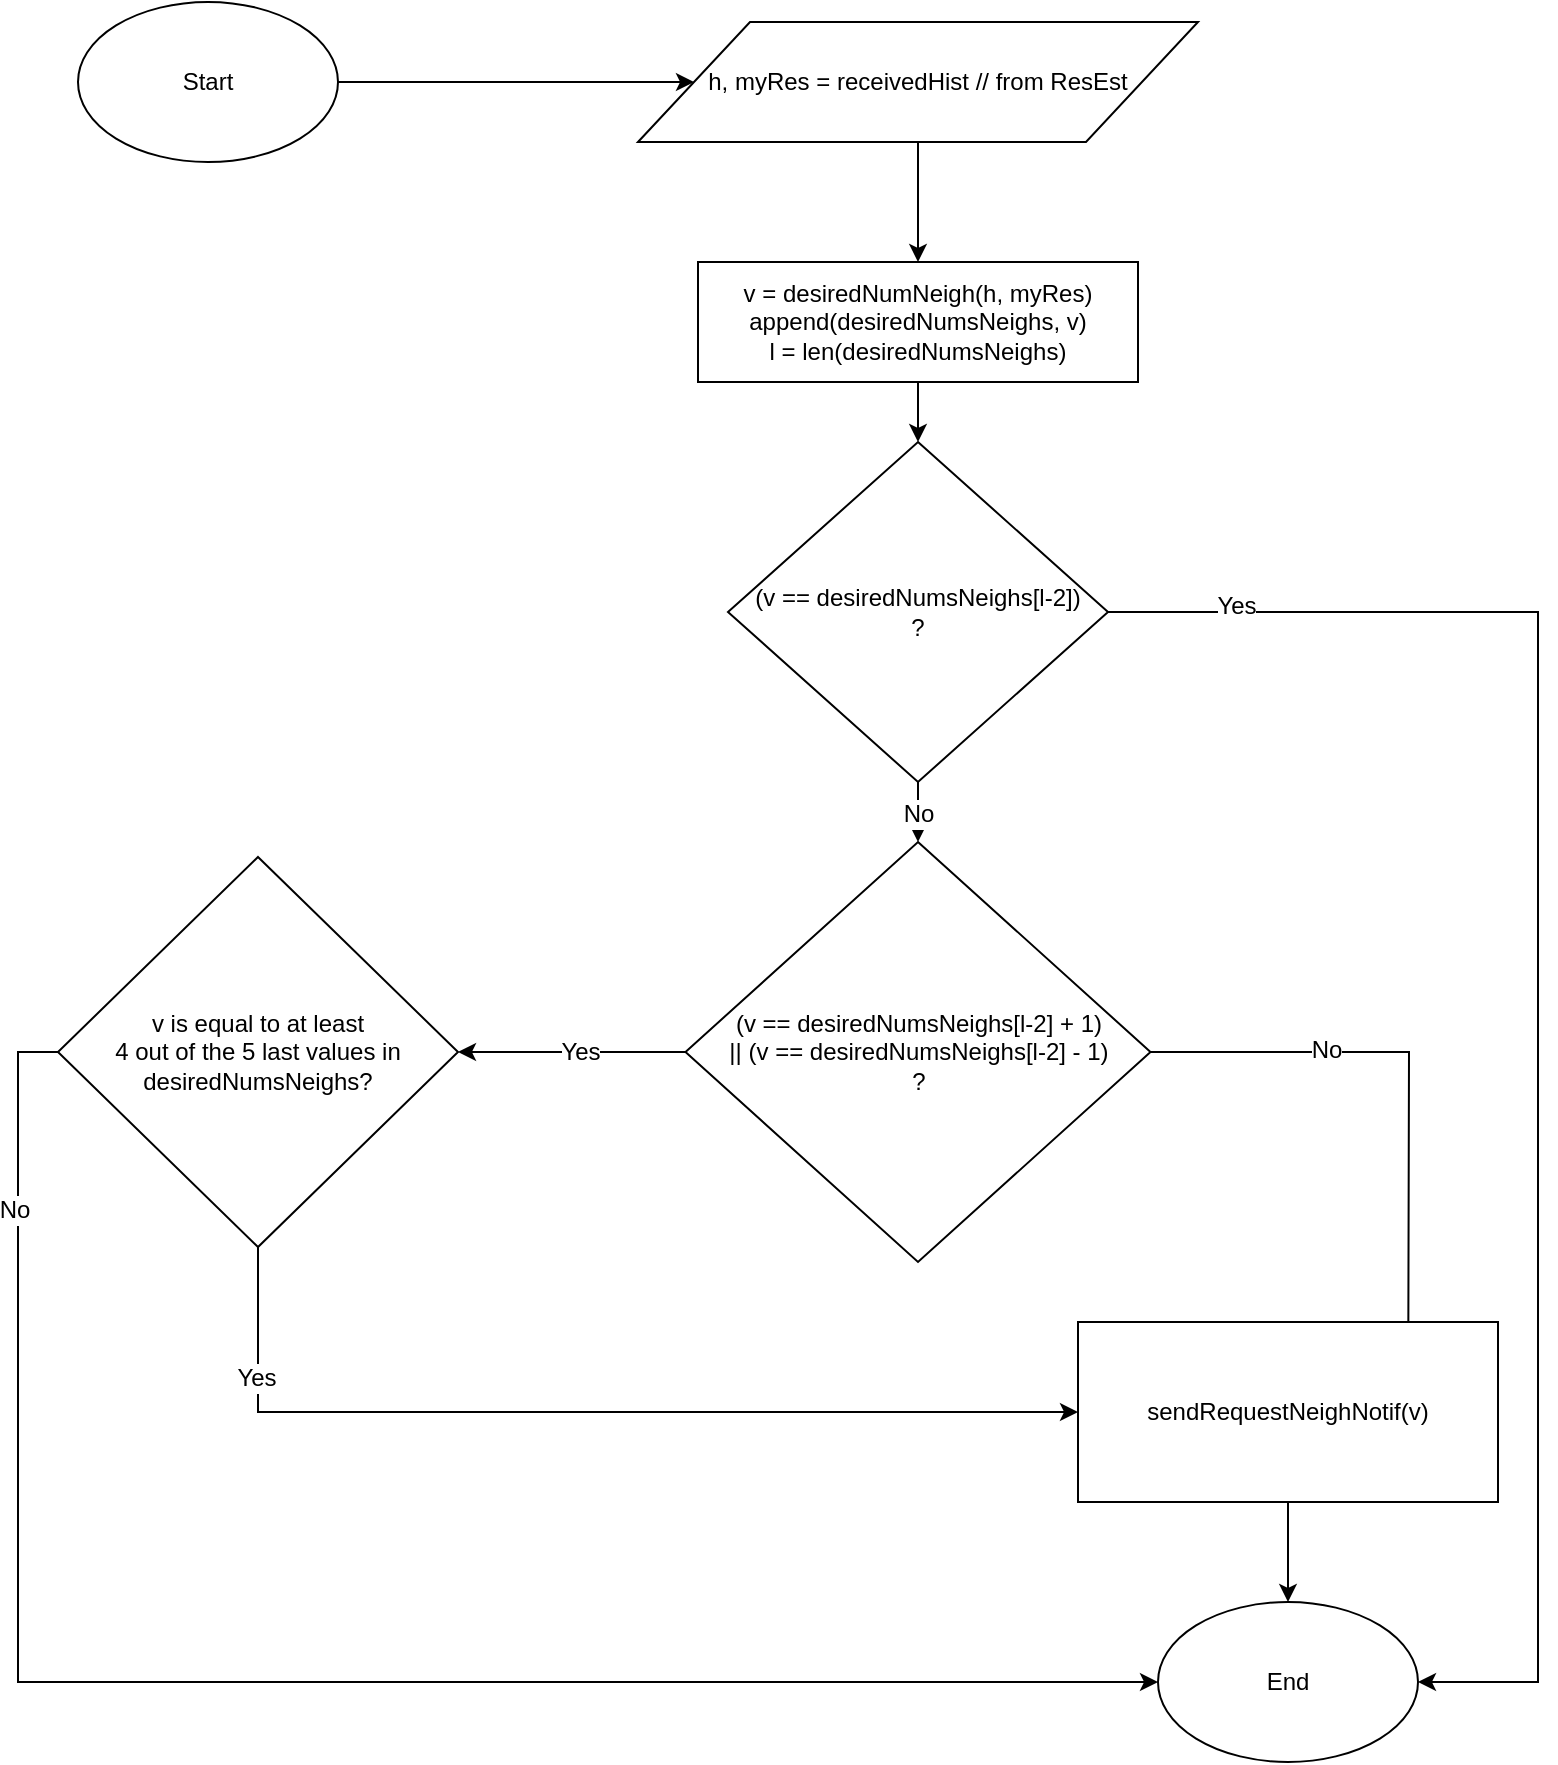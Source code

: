 <mxfile version="12.4.2" type="device" pages="1"><diagram id="l-qHFyu-epeaFj9IGyzo" name="Page-1"><mxGraphModel dx="946" dy="572" grid="1" gridSize="10" guides="1" tooltips="1" connect="1" arrows="1" fold="1" page="1" pageScale="1" pageWidth="827" pageHeight="1169" math="0" shadow="0"><root><mxCell id="0"/><mxCell id="1" parent="0"/><mxCell id="to9luuBPiYExf0xOF7jO-3" style="edgeStyle=orthogonalEdgeStyle;rounded=0;orthogonalLoop=1;jettySize=auto;html=1;exitX=1;exitY=0.5;exitDx=0;exitDy=0;entryX=0;entryY=0.5;entryDx=0;entryDy=0;" edge="1" parent="1" source="to9luuBPiYExf0xOF7jO-1" target="to9luuBPiYExf0xOF7jO-2"><mxGeometry relative="1" as="geometry"/></mxCell><mxCell id="to9luuBPiYExf0xOF7jO-1" value="Start" style="ellipse;whiteSpace=wrap;html=1;" vertex="1" parent="1"><mxGeometry x="80" y="60" width="130" height="80" as="geometry"/></mxCell><mxCell id="to9luuBPiYExf0xOF7jO-5" style="edgeStyle=orthogonalEdgeStyle;rounded=0;orthogonalLoop=1;jettySize=auto;html=1;exitX=0.5;exitY=1;exitDx=0;exitDy=0;entryX=0.5;entryY=0;entryDx=0;entryDy=0;" edge="1" parent="1" source="to9luuBPiYExf0xOF7jO-2" target="to9luuBPiYExf0xOF7jO-4"><mxGeometry relative="1" as="geometry"/></mxCell><mxCell id="to9luuBPiYExf0xOF7jO-2" value="h, myRes = receivedHist // from ResEst" style="shape=parallelogram;perimeter=parallelogramPerimeter;whiteSpace=wrap;html=1;" vertex="1" parent="1"><mxGeometry x="360" y="70" width="280" height="60" as="geometry"/></mxCell><mxCell id="to9luuBPiYExf0xOF7jO-19" style="edgeStyle=orthogonalEdgeStyle;rounded=0;orthogonalLoop=1;jettySize=auto;html=1;exitX=0.5;exitY=1;exitDx=0;exitDy=0;entryX=0.5;entryY=0;entryDx=0;entryDy=0;" edge="1" parent="1" source="to9luuBPiYExf0xOF7jO-4" target="to9luuBPiYExf0xOF7jO-18"><mxGeometry relative="1" as="geometry"/></mxCell><mxCell id="to9luuBPiYExf0xOF7jO-4" value="v = desiredNumNeigh(h, myRes)&lt;br&gt;append(desiredNumsNeighs, v)&lt;br&gt;l = len(desiredNumsNeighs)" style="rounded=0;whiteSpace=wrap;html=1;" vertex="1" parent="1"><mxGeometry x="390" y="190" width="220" height="60" as="geometry"/></mxCell><mxCell id="to9luuBPiYExf0xOF7jO-9" style="edgeStyle=orthogonalEdgeStyle;rounded=0;orthogonalLoop=1;jettySize=auto;html=1;exitX=1;exitY=0.5;exitDx=0;exitDy=0;entryX=0.5;entryY=0;entryDx=0;entryDy=0;" edge="1" parent="1" source="to9luuBPiYExf0xOF7jO-6"><mxGeometry relative="1" as="geometry"><mxPoint x="745" y="790" as="targetPoint"/></mxGeometry></mxCell><mxCell id="to9luuBPiYExf0xOF7jO-10" value="No" style="text;html=1;align=center;verticalAlign=middle;resizable=0;points=[];;labelBackgroundColor=#ffffff;rotation=0;" vertex="1" connectable="0" parent="to9luuBPiYExf0xOF7jO-9"><mxGeometry x="-0.479" y="-5" relative="1" as="geometry"><mxPoint y="-6" as="offset"/></mxGeometry></mxCell><mxCell id="to9luuBPiYExf0xOF7jO-13" style="edgeStyle=orthogonalEdgeStyle;rounded=0;orthogonalLoop=1;jettySize=auto;html=1;exitX=0;exitY=0.5;exitDx=0;exitDy=0;entryX=1;entryY=0.5;entryDx=0;entryDy=0;" edge="1" parent="1" source="to9luuBPiYExf0xOF7jO-6" target="to9luuBPiYExf0xOF7jO-12"><mxGeometry relative="1" as="geometry"/></mxCell><mxCell id="to9luuBPiYExf0xOF7jO-14" value="Yes" style="text;html=1;align=center;verticalAlign=middle;resizable=0;points=[];;labelBackgroundColor=#ffffff;" vertex="1" connectable="0" parent="to9luuBPiYExf0xOF7jO-13"><mxGeometry x="-0.312" y="-4" relative="1" as="geometry"><mxPoint x="-14" y="4" as="offset"/></mxGeometry></mxCell><mxCell id="to9luuBPiYExf0xOF7jO-6" value="(v == desiredNumsNeighs[l-2] + 1)&lt;br&gt;|| (v == desiredNumsNeighs[l-2] - 1)&lt;br&gt;?" style="rhombus;whiteSpace=wrap;html=1;" vertex="1" parent="1"><mxGeometry x="383.75" y="480" width="232.5" height="210" as="geometry"/></mxCell><mxCell id="to9luuBPiYExf0xOF7jO-24" style="edgeStyle=orthogonalEdgeStyle;rounded=0;orthogonalLoop=1;jettySize=auto;html=1;exitX=0.5;exitY=1;exitDx=0;exitDy=0;entryX=0;entryY=0.5;entryDx=0;entryDy=0;" edge="1" parent="1" source="to9luuBPiYExf0xOF7jO-12" target="to9luuBPiYExf0xOF7jO-15"><mxGeometry relative="1" as="geometry"/></mxCell><mxCell id="to9luuBPiYExf0xOF7jO-25" value="Yes" style="text;html=1;align=center;verticalAlign=middle;resizable=0;points=[];;labelBackgroundColor=#ffffff;" vertex="1" connectable="0" parent="to9luuBPiYExf0xOF7jO-24"><mxGeometry x="-0.736" y="-1" relative="1" as="geometry"><mxPoint as="offset"/></mxGeometry></mxCell><mxCell id="to9luuBPiYExf0xOF7jO-26" style="edgeStyle=orthogonalEdgeStyle;rounded=0;orthogonalLoop=1;jettySize=auto;html=1;exitX=0;exitY=0.5;exitDx=0;exitDy=0;entryX=0;entryY=0.5;entryDx=0;entryDy=0;" edge="1" parent="1" source="to9luuBPiYExf0xOF7jO-12" target="to9luuBPiYExf0xOF7jO-16"><mxGeometry relative="1" as="geometry"/></mxCell><mxCell id="to9luuBPiYExf0xOF7jO-27" value="No" style="text;html=1;align=center;verticalAlign=middle;resizable=0;points=[];;labelBackgroundColor=#ffffff;" vertex="1" connectable="0" parent="to9luuBPiYExf0xOF7jO-26"><mxGeometry x="-0.781" y="-2" relative="1" as="geometry"><mxPoint as="offset"/></mxGeometry></mxCell><mxCell id="to9luuBPiYExf0xOF7jO-12" value="&lt;span style=&quot;white-space: normal&quot;&gt;v is equal to at least&lt;br&gt;4 out of the 5 last values in desiredNumsNeighs?&lt;/span&gt;" style="rhombus;whiteSpace=wrap;html=1;" vertex="1" parent="1"><mxGeometry x="70" y="487.5" width="200" height="195" as="geometry"/></mxCell><mxCell id="to9luuBPiYExf0xOF7jO-17" style="edgeStyle=orthogonalEdgeStyle;rounded=0;orthogonalLoop=1;jettySize=auto;html=1;exitX=0.5;exitY=1;exitDx=0;exitDy=0;entryX=0.5;entryY=0;entryDx=0;entryDy=0;" edge="1" parent="1" source="to9luuBPiYExf0xOF7jO-15" target="to9luuBPiYExf0xOF7jO-16"><mxGeometry relative="1" as="geometry"/></mxCell><mxCell id="to9luuBPiYExf0xOF7jO-15" value="sendRequestNeighNotif(v)" style="rounded=0;whiteSpace=wrap;html=1;" vertex="1" parent="1"><mxGeometry x="580" y="720" width="210" height="90" as="geometry"/></mxCell><mxCell id="to9luuBPiYExf0xOF7jO-16" value="End" style="ellipse;whiteSpace=wrap;html=1;" vertex="1" parent="1"><mxGeometry x="620" y="860" width="130" height="80" as="geometry"/></mxCell><mxCell id="to9luuBPiYExf0xOF7jO-20" style="edgeStyle=orthogonalEdgeStyle;rounded=0;orthogonalLoop=1;jettySize=auto;html=1;exitX=1;exitY=0.5;exitDx=0;exitDy=0;entryX=1;entryY=0.5;entryDx=0;entryDy=0;" edge="1" parent="1" source="to9luuBPiYExf0xOF7jO-18" target="to9luuBPiYExf0xOF7jO-16"><mxGeometry relative="1" as="geometry"><Array as="points"><mxPoint x="810" y="365"/><mxPoint x="810" y="900"/></Array></mxGeometry></mxCell><mxCell id="to9luuBPiYExf0xOF7jO-21" value="Yes" style="text;html=1;align=center;verticalAlign=middle;resizable=0;points=[];;labelBackgroundColor=#ffffff;" vertex="1" connectable="0" parent="to9luuBPiYExf0xOF7jO-20"><mxGeometry x="-0.842" y="3" relative="1" as="geometry"><mxPoint as="offset"/></mxGeometry></mxCell><mxCell id="to9luuBPiYExf0xOF7jO-22" style="edgeStyle=orthogonalEdgeStyle;rounded=0;orthogonalLoop=1;jettySize=auto;html=1;exitX=0.5;exitY=1;exitDx=0;exitDy=0;entryX=0.5;entryY=0;entryDx=0;entryDy=0;" edge="1" parent="1" source="to9luuBPiYExf0xOF7jO-18" target="to9luuBPiYExf0xOF7jO-6"><mxGeometry relative="1" as="geometry"><mxPoint x="500" y="460" as="sourcePoint"/></mxGeometry></mxCell><mxCell id="to9luuBPiYExf0xOF7jO-23" value="No" style="text;html=1;align=center;verticalAlign=middle;resizable=0;points=[];;labelBackgroundColor=#ffffff;" vertex="1" connectable="0" parent="to9luuBPiYExf0xOF7jO-22"><mxGeometry x="-0.133" y="-1" relative="1" as="geometry"><mxPoint x="1" y="3" as="offset"/></mxGeometry></mxCell><mxCell id="to9luuBPiYExf0xOF7jO-18" value="(v == desiredNumsNeighs[l-2])&lt;br&gt;?" style="rhombus;whiteSpace=wrap;html=1;" vertex="1" parent="1"><mxGeometry x="405" y="280" width="190" height="170" as="geometry"/></mxCell></root></mxGraphModel></diagram></mxfile>